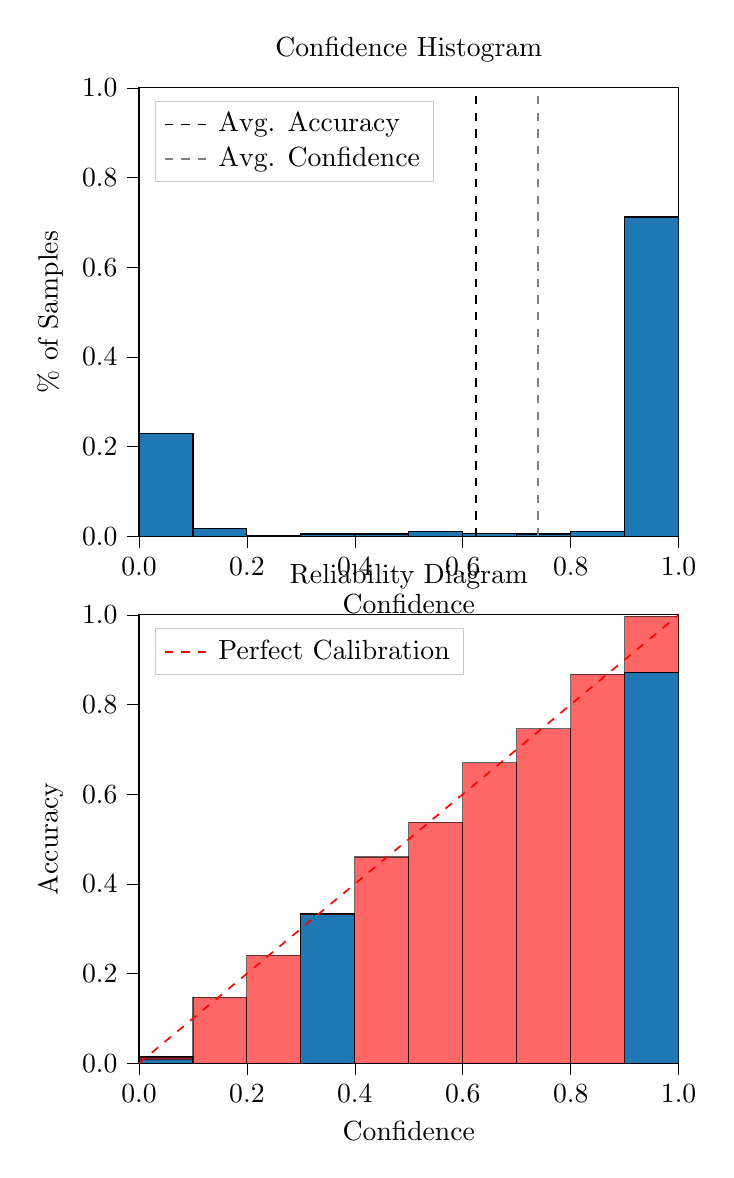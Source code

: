 % This file was created by tikzplotlib v0.9.8.
\begin{tikzpicture}

\definecolor{color0}{rgb}{0.122,0.467,0.706}

\begin{groupplot}[group style={group size=1 by 2}]
\nextgroupplot[
legend cell align={left},
legend style={
  fill opacity=0.8,
  draw opacity=1,
  text opacity=1,
  at={(0.03,0.97)},
  anchor=north west,
  draw=white!80!black
},
tick align=outside,
tick pos=left,
title={Confidence Histogram},
x grid style={white!69.02!black},
xlabel={Confidence},
xmin=0, xmax=1,
xtick style={color=black},
xtick={0,0.2,0.4,0.6,0.8,1},
xticklabels={0.0,0.2,0.4,0.6,0.8,1.0},
y grid style={white!69.02!black},
ylabel={\% of Samples},
ymin=0, ymax=1,
ytick style={color=black},
ytick={0,0.2,0.4,0.6,0.8,1},
yticklabels={0.0,0.2,0.4,0.6,0.8,1.0}
]
\draw[draw=black,fill=color0] (axis cs:-6.939e-18,0) rectangle (axis cs:0.1,0.229);
\draw[draw=black,fill=color0] (axis cs:0.1,0) rectangle (axis cs:0.2,0.018);
\draw[draw=black,fill=color0] (axis cs:0.2,0) rectangle (axis cs:0.3,0.002);
\draw[draw=black,fill=color0] (axis cs:0.3,0) rectangle (axis cs:0.4,0.005);
\draw[draw=black,fill=color0] (axis cs:0.4,0) rectangle (axis cs:0.5,0.005);
\draw[draw=black,fill=color0] (axis cs:0.5,0) rectangle (axis cs:0.6,0.01);
\draw[draw=black,fill=color0] (axis cs:0.6,0) rectangle (axis cs:0.7,0.006);
\draw[draw=black,fill=color0] (axis cs:0.7,0) rectangle (axis cs:0.8,0.005);
\draw[draw=black,fill=color0] (axis cs:0.8,0) rectangle (axis cs:0.9,0.01);
\draw[draw=black,fill=color0] (axis cs:0.9,0) rectangle (axis cs:1,0.712);
\addplot [semithick, black, dashed]
table {%
0.625 0
0.625 1
};
\addlegendentry{Avg. Accuracy}
\addplot [semithick, white!50.196!black, dashed]
table {%
0.74 0
0.74 1
};
\addlegendentry{Avg. Confidence}

\nextgroupplot[
legend cell align={left},
legend style={
  fill opacity=0.8,
  draw opacity=1,
  text opacity=1,
  at={(0.03,0.97)},
  anchor=north west,
  draw=white!80!black
},
tick align=outside,
tick pos=left,
title={Reliability Diagram},
x grid style={white!69.02!black},
xlabel={Confidence},
xmin=0, xmax=1,
xtick style={color=black},
xtick={0,0.2,0.4,0.6,0.8,1},
xticklabels={0.0,0.2,0.4,0.6,0.8,1.0},
y grid style={white!69.02!black},
ylabel={Accuracy},
ymin=0, ymax=1,
ytick style={color=black},
ytick={0,0.2,0.4,0.6,0.8,1},
yticklabels={0.0,0.2,0.4,0.6,0.8,1.0}
]
\draw[draw=black,fill=color0] (axis cs:-6.939e-18,0) rectangle (axis cs:0.1,0.014);
\draw[draw=black,fill=color0] (axis cs:0.1,0) rectangle (axis cs:0.2,0);
\draw[draw=black,fill=color0] (axis cs:0.2,0) rectangle (axis cs:0.3,0);
\draw[draw=black,fill=color0] (axis cs:0.3,0) rectangle (axis cs:0.4,0.333);
\draw[draw=black,fill=color0] (axis cs:0.4,0) rectangle (axis cs:0.5,0);
\draw[draw=black,fill=color0] (axis cs:0.5,0) rectangle (axis cs:0.6,0);
\draw[draw=black,fill=color0] (axis cs:0.6,0) rectangle (axis cs:0.7,0);
\draw[draw=black,fill=color0] (axis cs:0.7,0) rectangle (axis cs:0.8,0);
\draw[draw=black,fill=color0] (axis cs:0.8,0) rectangle (axis cs:0.9,0);
\draw[draw=black,fill=color0] (axis cs:0.9,0) rectangle (axis cs:1,0.872);
\draw[draw=black,fill=red,opacity=0.6] (axis cs:-6.939e-18,0.014) rectangle (axis cs:0.1,0.008);
\draw[draw=black,fill=red,opacity=0.6] (axis cs:0.1,0) rectangle (axis cs:0.2,0.147);
\draw[draw=black,fill=red,opacity=0.6] (axis cs:0.2,0) rectangle (axis cs:0.3,0.241);
\draw[draw=black,fill=red,opacity=0.6] (axis cs:0.3,0.333) rectangle (axis cs:0.4,0.334);
\draw[draw=black,fill=red,opacity=0.6] (axis cs:0.4,0) rectangle (axis cs:0.5,0.46);
\draw[draw=black,fill=red,opacity=0.6] (axis cs:0.5,0) rectangle (axis cs:0.6,0.538);
\draw[draw=black,fill=red,opacity=0.6] (axis cs:0.6,0) rectangle (axis cs:0.7,0.67);
\draw[draw=black,fill=red,opacity=0.6] (axis cs:0.7,0) rectangle (axis cs:0.8,0.746);
\draw[draw=black,fill=red,opacity=0.6] (axis cs:0.8,0) rectangle (axis cs:0.9,0.868);
\draw[draw=black,fill=red,opacity=0.6] (axis cs:0.9,0.872) rectangle (axis cs:1,0.997);
\addplot [semithick, red, dashed]
table {%
0 0
1 1
};
\addlegendentry{Perfect Calibration}
\end{groupplot}

\end{tikzpicture}
